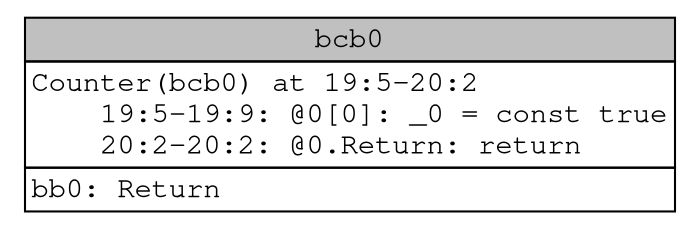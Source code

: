 digraph Cov_0_4 {
    graph [fontname="Courier, monospace"];
    node [fontname="Courier, monospace"];
    edge [fontname="Courier, monospace"];
    bcb0__Cov_0_4 [shape="none", label=<<table border="0" cellborder="1" cellspacing="0"><tr><td bgcolor="gray" align="center" colspan="1">bcb0</td></tr><tr><td align="left" balign="left">Counter(bcb0) at 19:5-20:2<br/>    19:5-19:9: @0[0]: _0 = const true<br/>    20:2-20:2: @0.Return: return</td></tr><tr><td align="left" balign="left">bb0: Return</td></tr></table>>];
}
